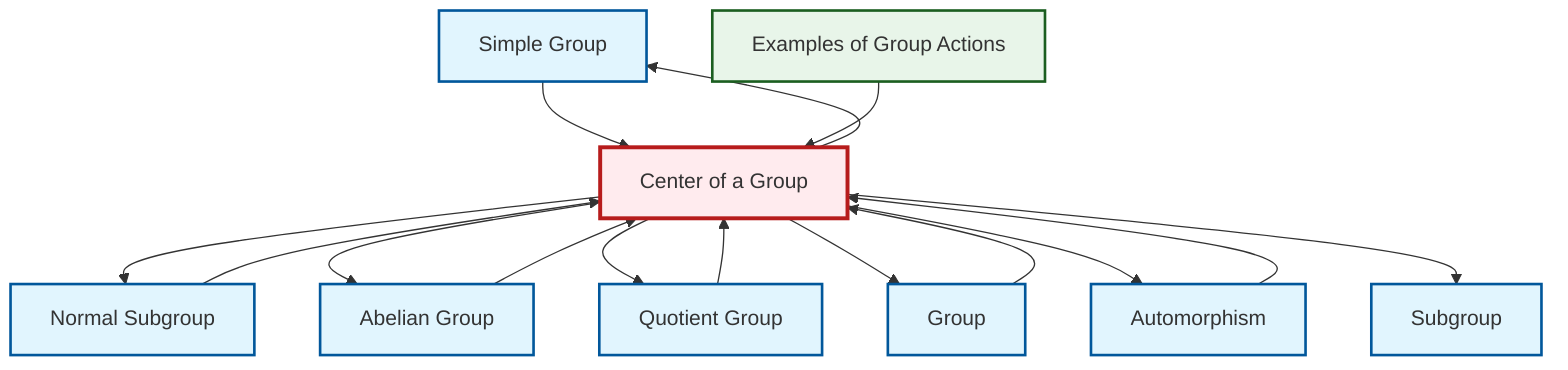 graph TD
    classDef definition fill:#e1f5fe,stroke:#01579b,stroke-width:2px
    classDef theorem fill:#f3e5f5,stroke:#4a148c,stroke-width:2px
    classDef axiom fill:#fff3e0,stroke:#e65100,stroke-width:2px
    classDef example fill:#e8f5e9,stroke:#1b5e20,stroke-width:2px
    classDef current fill:#ffebee,stroke:#b71c1c,stroke-width:3px
    def-simple-group["Simple Group"]:::definition
    def-automorphism["Automorphism"]:::definition
    def-normal-subgroup["Normal Subgroup"]:::definition
    def-group["Group"]:::definition
    def-center-of-group["Center of a Group"]:::definition
    ex-group-action-examples["Examples of Group Actions"]:::example
    def-subgroup["Subgroup"]:::definition
    def-abelian-group["Abelian Group"]:::definition
    def-quotient-group["Quotient Group"]:::definition
    def-group --> def-center-of-group
    def-simple-group --> def-center-of-group
    def-center-of-group --> def-simple-group
    def-center-of-group --> def-normal-subgroup
    def-center-of-group --> def-abelian-group
    def-center-of-group --> def-quotient-group
    def-center-of-group --> def-group
    ex-group-action-examples --> def-center-of-group
    def-normal-subgroup --> def-center-of-group
    def-abelian-group --> def-center-of-group
    def-quotient-group --> def-center-of-group
    def-center-of-group --> def-automorphism
    def-automorphism --> def-center-of-group
    def-center-of-group --> def-subgroup
    class def-center-of-group current